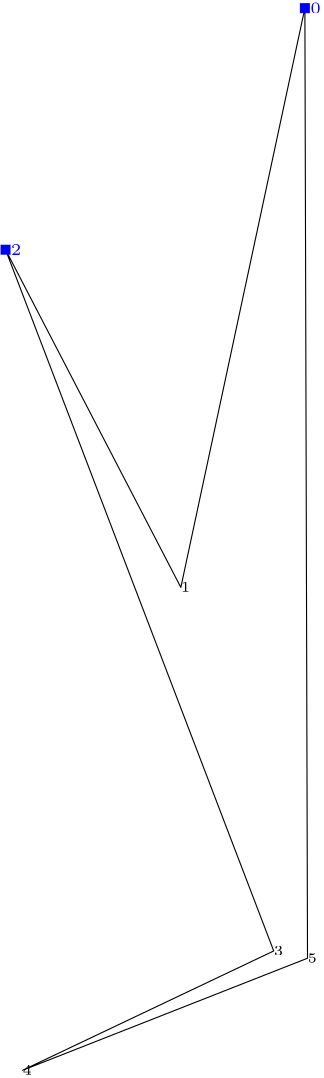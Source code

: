 <ipe version="70206" creator="libvcdim">
<ipestyle name="vc-poly">
<symbol name="vc-point" transformations="translations">
<path fill="blue">-1.8 -1.8 m 1.8 -1.8 l 1.8 1.8 l -1.8 1.8 l h</path>
</symbol>
<symbol name="vc-point(s)" transformations="translations">
<path fill="sym-stroke">-1.8 -1.8 m 1.8 -1.8 l 1.8 1.8 l -1.8 1.8 l h</path>
</symbol>
<color name="red" value="1 0 0"/>
<color name="green" value="0 1 0"/>
<color name="blue" value="0 0 1"/>
<color name="yellow" value="1 1 0"/>
<color name="orange" value="1 0.647 0"/>
<color name="purple" value="0.627 0.125 0.941"/>
</ipestyle>
<page>
<path>492.9034675329085 447.08791075465024 m 448.24717717972715 238.55412511952767 l 385.14595402338705 360.1216856852514 l 481.68217616126816 107.6756706388076 l 391.28195363381144 64.72063025553523 l 493.84860329498974 105.05930935445026 l h</path>
<use name="vc-point" pos="492.9034675329085 447.08791075465024"/><use name="vc-point" pos="385.14595402338705 360.1216856852514"/><text pos="492.9034675329085 447.08791075465024" size="6" stroke="blue" matrix="1 0 0 1 2 0" valign="center">0</text><text pos="448.24717717972715 238.55412511952767" size="3" valign="center">1</text><text pos="385.14595402338705 360.1216856852514" size="6" stroke="blue" matrix="1 0 0 1 2 0" valign="center">2</text><text pos="481.68217616126816 107.6756706388076" size="3" valign="center">3</text><text pos="391.28195363381144 64.72063025553523" size="3" valign="center">4</text><text pos="493.84860329498974 105.05930935445026" size="3" valign="center">5</text></page>
</ipe>